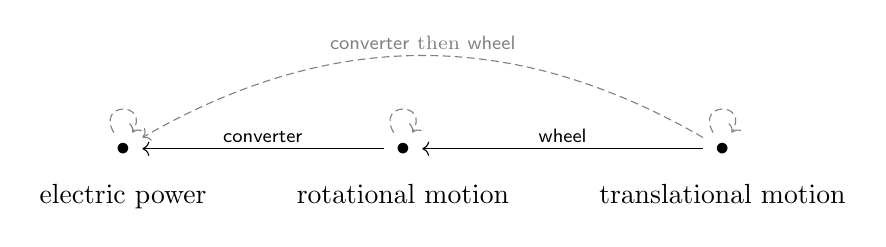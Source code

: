     \begin{tikzcd}
    \bullet \arrow[out=120,in=60,loop,looseness=5,dashed,gray]&
    \bullet \arrow[l,"\mathsf{converter}",swap] \arrow[dashed,gray,out=120,in=60,loop,looseness=5]
    & \bullet \arrow[l,"\mathsf{wheel}",swap] \arrow[dashed,gray,out=120,in=60,loop,looseness=5]\arrow[bend right = 30, ll,dashed,gray, "\mathsf{converter}\text{ then }\mathsf{wheel}",swap]
   \\[-15pt]
    \text{electric power}&\text{rotational motion}&\text{translational motion}
    \end{tikzcd}